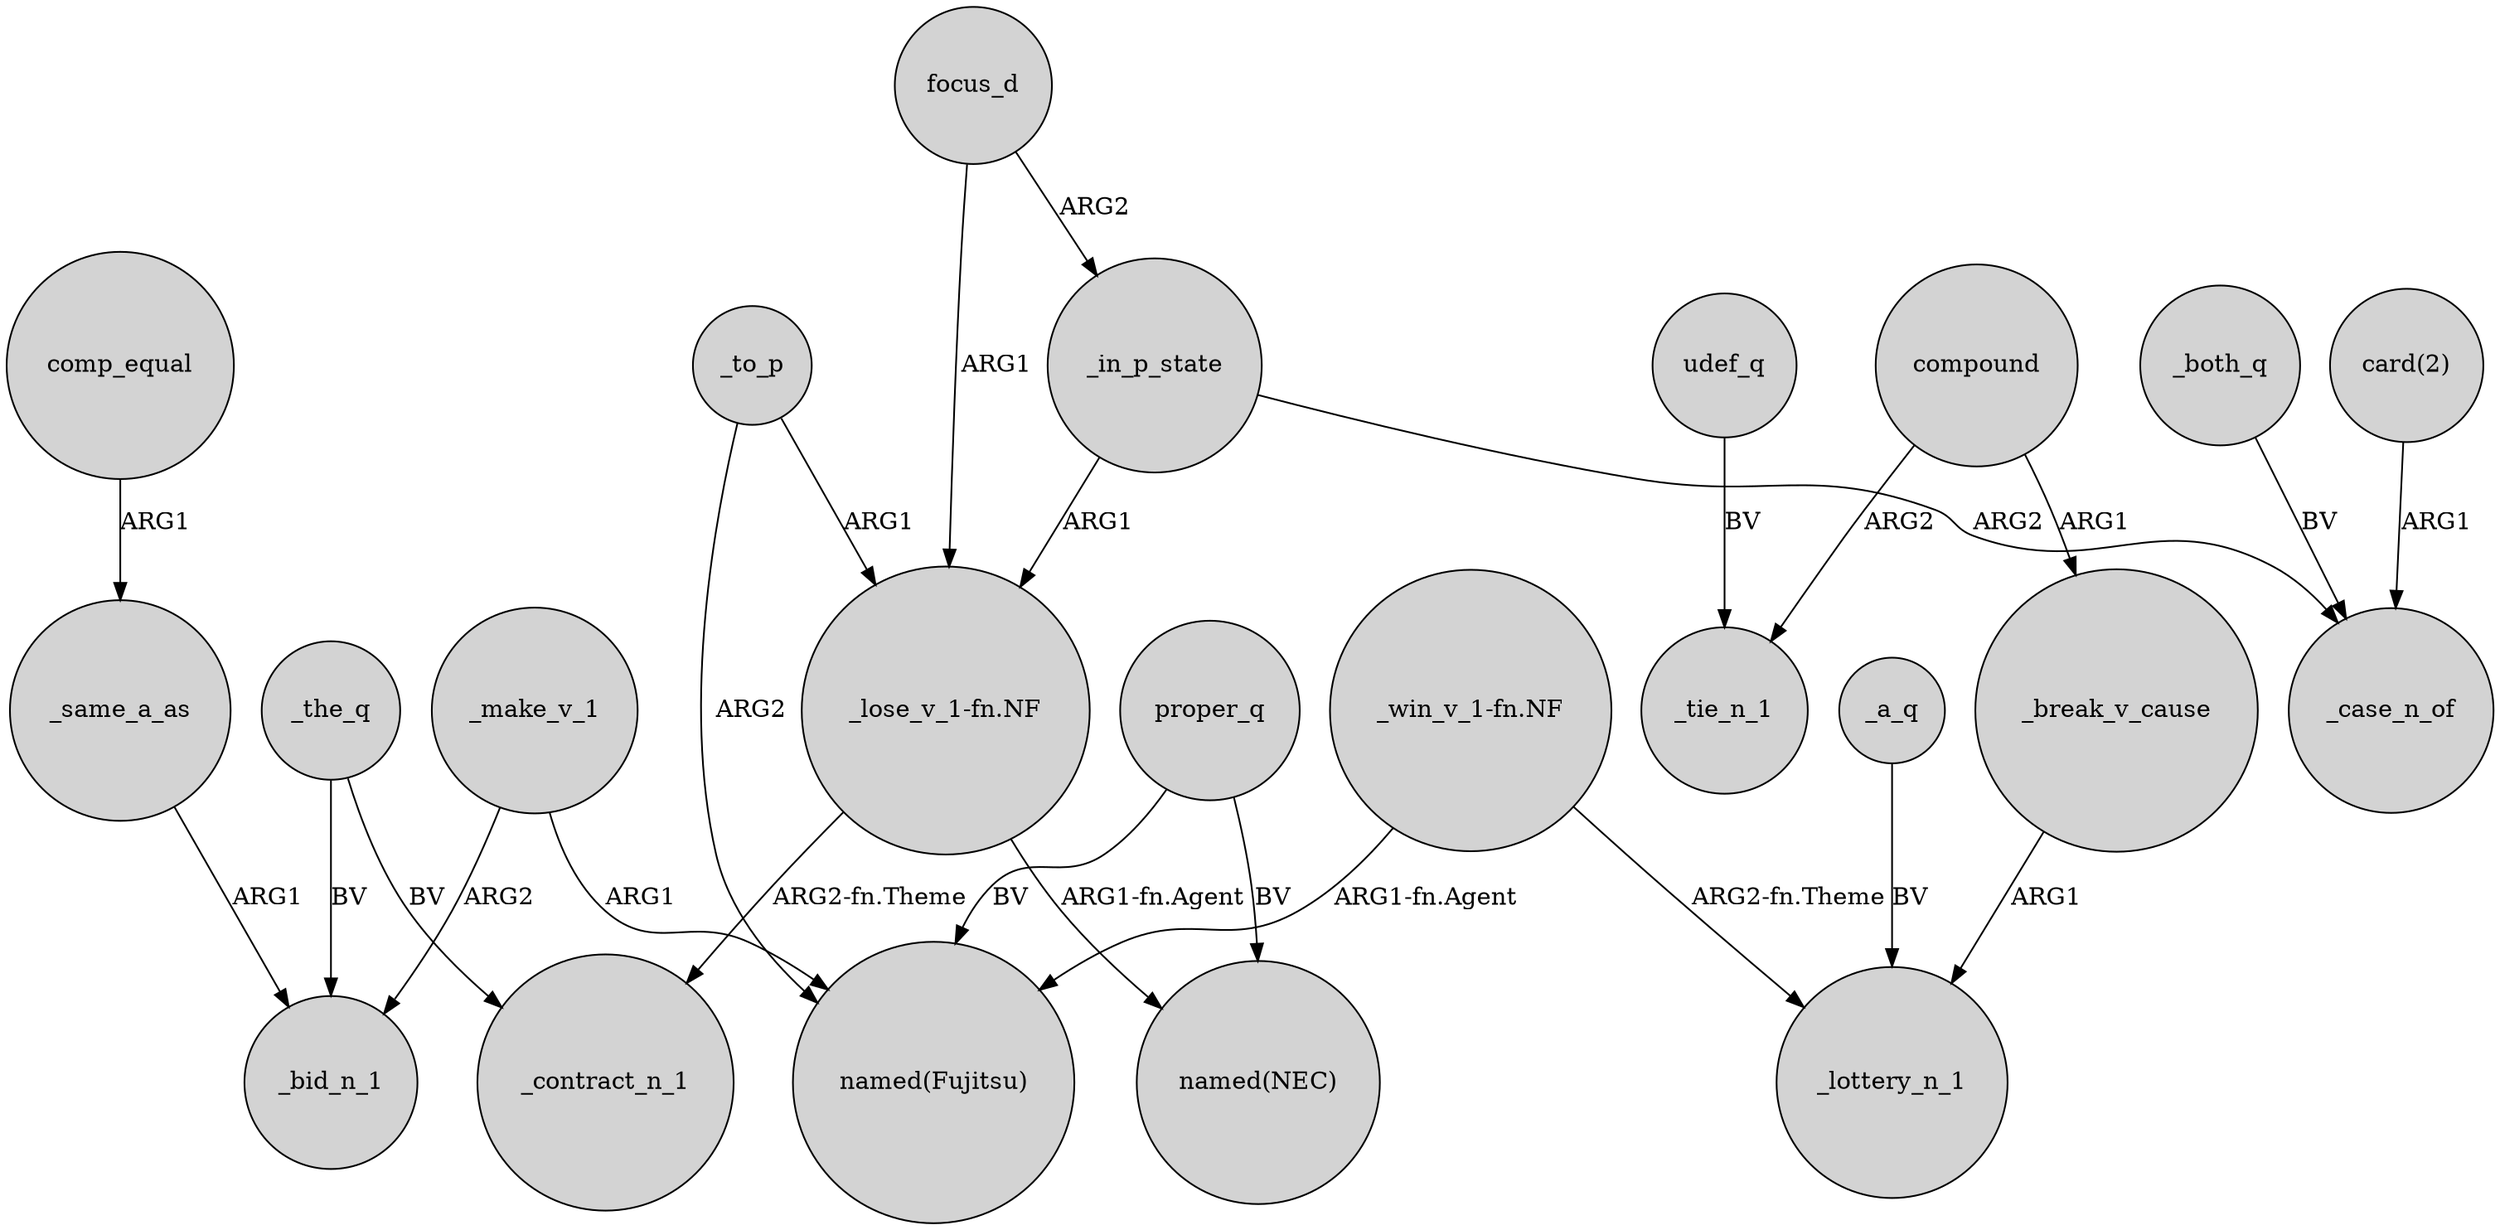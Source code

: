 digraph {
	node [shape=circle style=filled]
	_make_v_1 -> _bid_n_1 [label=ARG2]
	proper_q -> "named(NEC)" [label=BV]
	_to_p -> "named(Fujitsu)" [label=ARG2]
	focus_d -> "_lose_v_1-fn.NF" [label=ARG1]
	udef_q -> _tie_n_1 [label=BV]
	focus_d -> _in_p_state [label=ARG2]
	compound -> _tie_n_1 [label=ARG2]
	_a_q -> _lottery_n_1 [label=BV]
	compound -> _break_v_cause [label=ARG1]
	_same_a_as -> _bid_n_1 [label=ARG1]
	"_lose_v_1-fn.NF" -> "named(NEC)" [label="ARG1-fn.Agent"]
	proper_q -> "named(Fujitsu)" [label=BV]
	"_win_v_1-fn.NF" -> _lottery_n_1 [label="ARG2-fn.Theme"]
	_the_q -> _contract_n_1 [label=BV]
	_in_p_state -> "_lose_v_1-fn.NF" [label=ARG1]
	"_win_v_1-fn.NF" -> "named(Fujitsu)" [label="ARG1-fn.Agent"]
	comp_equal -> _same_a_as [label=ARG1]
	_in_p_state -> _case_n_of [label=ARG2]
	_to_p -> "_lose_v_1-fn.NF" [label=ARG1]
	_break_v_cause -> _lottery_n_1 [label=ARG1]
	_make_v_1 -> "named(Fujitsu)" [label=ARG1]
	_the_q -> _bid_n_1 [label=BV]
	_both_q -> _case_n_of [label=BV]
	"_lose_v_1-fn.NF" -> _contract_n_1 [label="ARG2-fn.Theme"]
	"card(2)" -> _case_n_of [label=ARG1]
}
